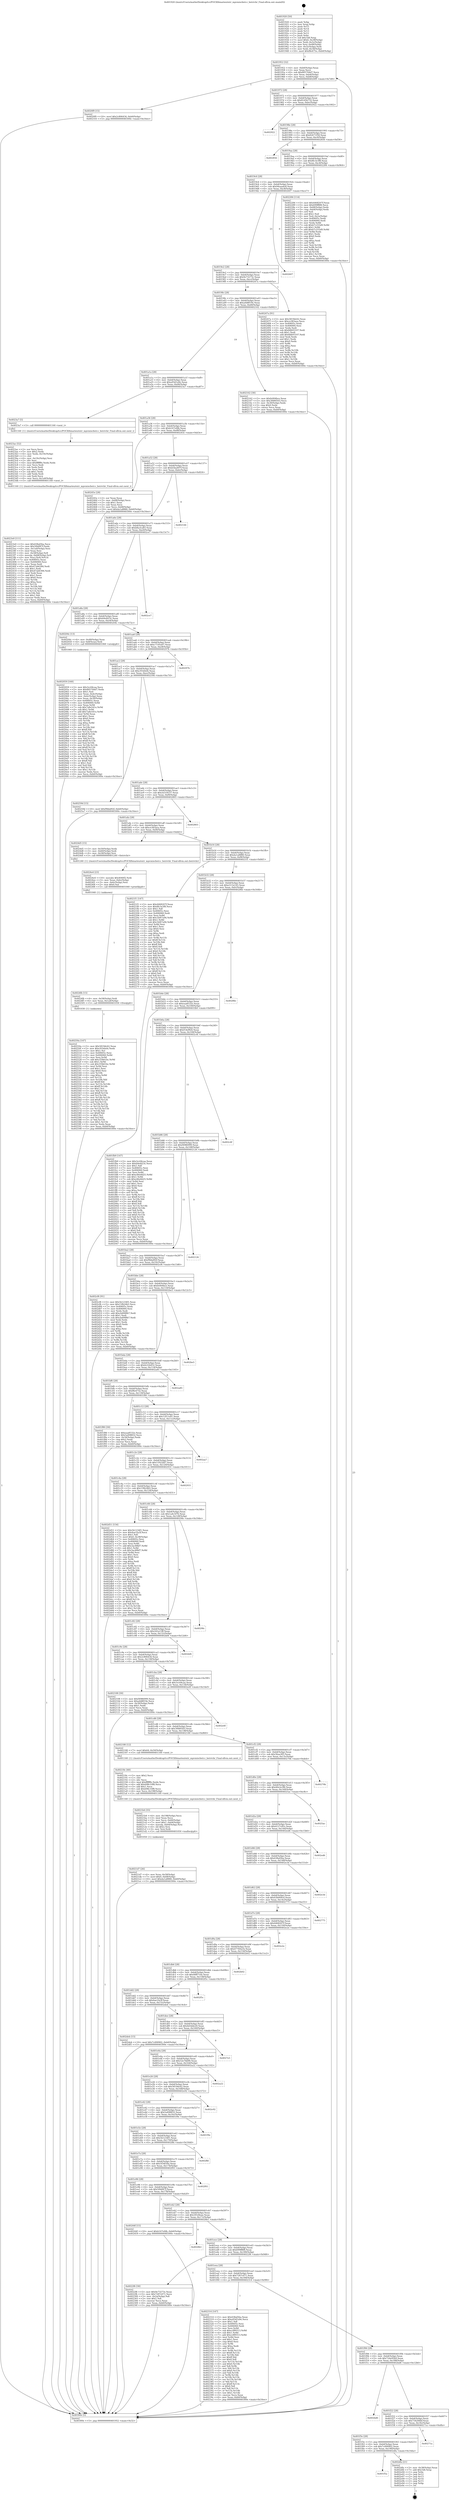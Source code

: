 digraph "0x401920" {
  label = "0x401920 (/mnt/c/Users/mathe/Desktop/tcc/POCII/binaries/extr_mpvmiscbstr.c_bstrrchr_Final-ollvm.out::main(0))"
  labelloc = "t"
  node[shape=record]

  Entry [label="",width=0.3,height=0.3,shape=circle,fillcolor=black,style=filled]
  "0x401952" [label="{
     0x401952 [32]\l
     | [instrs]\l
     &nbsp;&nbsp;0x401952 \<+6\>: mov -0xb0(%rbp),%eax\l
     &nbsp;&nbsp;0x401958 \<+2\>: mov %eax,%ecx\l
     &nbsp;&nbsp;0x40195a \<+6\>: sub $0x805704d7,%ecx\l
     &nbsp;&nbsp;0x401960 \<+6\>: mov %eax,-0xb4(%rbp)\l
     &nbsp;&nbsp;0x401966 \<+6\>: mov %ecx,-0xb8(%rbp)\l
     &nbsp;&nbsp;0x40196c \<+6\>: je 00000000004020f9 \<main+0x7d9\>\l
  }"]
  "0x4020f9" [label="{
     0x4020f9 [15]\l
     | [instrs]\l
     &nbsp;&nbsp;0x4020f9 \<+10\>: movl $0x2c806434,-0xb0(%rbp)\l
     &nbsp;&nbsp;0x402103 \<+5\>: jmp 000000000040300e \<main+0x16ee\>\l
  }"]
  "0x401972" [label="{
     0x401972 [28]\l
     | [instrs]\l
     &nbsp;&nbsp;0x401972 \<+5\>: jmp 0000000000401977 \<main+0x57\>\l
     &nbsp;&nbsp;0x401977 \<+6\>: mov -0xb4(%rbp),%eax\l
     &nbsp;&nbsp;0x40197d \<+5\>: sub $0x81d5b732,%eax\l
     &nbsp;&nbsp;0x401982 \<+6\>: mov %eax,-0xbc(%rbp)\l
     &nbsp;&nbsp;0x401988 \<+6\>: je 0000000000402922 \<main+0x1002\>\l
  }"]
  Exit [label="",width=0.3,height=0.3,shape=circle,fillcolor=black,style=filled,peripheries=2]
  "0x402922" [label="{
     0x402922\l
  }", style=dashed]
  "0x40198e" [label="{
     0x40198e [28]\l
     | [instrs]\l
     &nbsp;&nbsp;0x40198e \<+5\>: jmp 0000000000401993 \<main+0x73\>\l
     &nbsp;&nbsp;0x401993 \<+6\>: mov -0xb4(%rbp),%eax\l
     &nbsp;&nbsp;0x401999 \<+5\>: sub $0x82671f58,%eax\l
     &nbsp;&nbsp;0x40199e \<+6\>: mov %eax,-0xc0(%rbp)\l
     &nbsp;&nbsp;0x4019a4 \<+6\>: je 0000000000402856 \<main+0xf36\>\l
  }"]
  "0x401f5a" [label="{
     0x401f5a\l
  }", style=dashed]
  "0x402856" [label="{
     0x402856\l
  }", style=dashed]
  "0x4019aa" [label="{
     0x4019aa [28]\l
     | [instrs]\l
     &nbsp;&nbsp;0x4019aa \<+5\>: jmp 00000000004019af \<main+0x8f\>\l
     &nbsp;&nbsp;0x4019af \<+6\>: mov -0xb4(%rbp),%eax\l
     &nbsp;&nbsp;0x4019b5 \<+5\>: sub $0x8fc3e3f8,%eax\l
     &nbsp;&nbsp;0x4019ba \<+6\>: mov %eax,-0xc4(%rbp)\l
     &nbsp;&nbsp;0x4019c0 \<+6\>: je 0000000000402284 \<main+0x964\>\l
  }"]
  "0x402dfa" [label="{
     0x402dfa [21]\l
     | [instrs]\l
     &nbsp;&nbsp;0x402dfa \<+3\>: mov -0x38(%rbp),%eax\l
     &nbsp;&nbsp;0x402dfd \<+7\>: add $0x1b8,%rsp\l
     &nbsp;&nbsp;0x402e04 \<+1\>: pop %rbx\l
     &nbsp;&nbsp;0x402e05 \<+2\>: pop %r12\l
     &nbsp;&nbsp;0x402e07 \<+2\>: pop %r13\l
     &nbsp;&nbsp;0x402e09 \<+2\>: pop %r14\l
     &nbsp;&nbsp;0x402e0b \<+2\>: pop %r15\l
     &nbsp;&nbsp;0x402e0d \<+1\>: pop %rbp\l
     &nbsp;&nbsp;0x402e0e \<+1\>: ret\l
  }"]
  "0x402284" [label="{
     0x402284 [114]\l
     | [instrs]\l
     &nbsp;&nbsp;0x402284 \<+5\>: mov $0x4468207f,%eax\l
     &nbsp;&nbsp;0x402289 \<+5\>: mov $0x699ff8f8,%ecx\l
     &nbsp;&nbsp;0x40228e \<+3\>: mov -0x68(%rbp),%edx\l
     &nbsp;&nbsp;0x402291 \<+3\>: cmp -0x64(%rbp),%edx\l
     &nbsp;&nbsp;0x402294 \<+4\>: setl %sil\l
     &nbsp;&nbsp;0x402298 \<+4\>: and $0x1,%sil\l
     &nbsp;&nbsp;0x40229c \<+4\>: mov %sil,-0x2a(%rbp)\l
     &nbsp;&nbsp;0x4022a0 \<+7\>: mov 0x40605c,%edx\l
     &nbsp;&nbsp;0x4022a7 \<+7\>: mov 0x406060,%edi\l
     &nbsp;&nbsp;0x4022ae \<+3\>: mov %edx,%r8d\l
     &nbsp;&nbsp;0x4022b1 \<+7\>: sub $0xb7c255d9,%r8d\l
     &nbsp;&nbsp;0x4022b8 \<+4\>: sub $0x1,%r8d\l
     &nbsp;&nbsp;0x4022bc \<+7\>: add $0xb7c255d9,%r8d\l
     &nbsp;&nbsp;0x4022c3 \<+4\>: imul %r8d,%edx\l
     &nbsp;&nbsp;0x4022c7 \<+3\>: and $0x1,%edx\l
     &nbsp;&nbsp;0x4022ca \<+3\>: cmp $0x0,%edx\l
     &nbsp;&nbsp;0x4022cd \<+4\>: sete %sil\l
     &nbsp;&nbsp;0x4022d1 \<+3\>: cmp $0xa,%edi\l
     &nbsp;&nbsp;0x4022d4 \<+4\>: setl %r9b\l
     &nbsp;&nbsp;0x4022d8 \<+3\>: mov %sil,%r10b\l
     &nbsp;&nbsp;0x4022db \<+3\>: and %r9b,%r10b\l
     &nbsp;&nbsp;0x4022de \<+3\>: xor %r9b,%sil\l
     &nbsp;&nbsp;0x4022e1 \<+3\>: or %sil,%r10b\l
     &nbsp;&nbsp;0x4022e4 \<+4\>: test $0x1,%r10b\l
     &nbsp;&nbsp;0x4022e8 \<+3\>: cmovne %ecx,%eax\l
     &nbsp;&nbsp;0x4022eb \<+6\>: mov %eax,-0xb0(%rbp)\l
     &nbsp;&nbsp;0x4022f1 \<+5\>: jmp 000000000040300e \<main+0x16ee\>\l
  }"]
  "0x4019c6" [label="{
     0x4019c6 [28]\l
     | [instrs]\l
     &nbsp;&nbsp;0x4019c6 \<+5\>: jmp 00000000004019cb \<main+0xab\>\l
     &nbsp;&nbsp;0x4019cb \<+6\>: mov -0xb4(%rbp),%eax\l
     &nbsp;&nbsp;0x4019d1 \<+5\>: sub $0x94aaadc8,%eax\l
     &nbsp;&nbsp;0x4019d6 \<+6\>: mov %eax,-0xc8(%rbp)\l
     &nbsp;&nbsp;0x4019dc \<+6\>: je 0000000000402607 \<main+0xce7\>\l
  }"]
  "0x401f3e" [label="{
     0x401f3e [28]\l
     | [instrs]\l
     &nbsp;&nbsp;0x401f3e \<+5\>: jmp 0000000000401f43 \<main+0x623\>\l
     &nbsp;&nbsp;0x401f43 \<+6\>: mov -0xb4(%rbp),%eax\l
     &nbsp;&nbsp;0x401f49 \<+5\>: sub $0x7c490902,%eax\l
     &nbsp;&nbsp;0x401f4e \<+6\>: mov %eax,-0x190(%rbp)\l
     &nbsp;&nbsp;0x401f54 \<+6\>: je 0000000000402dfa \<main+0x14da\>\l
  }"]
  "0x402607" [label="{
     0x402607\l
  }", style=dashed]
  "0x4019e2" [label="{
     0x4019e2 [28]\l
     | [instrs]\l
     &nbsp;&nbsp;0x4019e2 \<+5\>: jmp 00000000004019e7 \<main+0xc7\>\l
     &nbsp;&nbsp;0x4019e7 \<+6\>: mov -0xb4(%rbp),%eax\l
     &nbsp;&nbsp;0x4019ed \<+5\>: sub $0x9e73273c,%eax\l
     &nbsp;&nbsp;0x4019f2 \<+6\>: mov %eax,-0xcc(%rbp)\l
     &nbsp;&nbsp;0x4019f8 \<+6\>: je 000000000040247a \<main+0xb5a\>\l
  }"]
  "0x40271a" [label="{
     0x40271a\l
  }", style=dashed]
  "0x40247a" [label="{
     0x40247a [91]\l
     | [instrs]\l
     &nbsp;&nbsp;0x40247a \<+5\>: mov $0x5819dc62,%eax\l
     &nbsp;&nbsp;0x40247f \<+5\>: mov $0xce383aea,%ecx\l
     &nbsp;&nbsp;0x402484 \<+7\>: mov 0x40605c,%edx\l
     &nbsp;&nbsp;0x40248b \<+7\>: mov 0x406060,%esi\l
     &nbsp;&nbsp;0x402492 \<+2\>: mov %edx,%edi\l
     &nbsp;&nbsp;0x402494 \<+6\>: sub $0x8db93107,%edi\l
     &nbsp;&nbsp;0x40249a \<+3\>: sub $0x1,%edi\l
     &nbsp;&nbsp;0x40249d \<+6\>: add $0x8db93107,%edi\l
     &nbsp;&nbsp;0x4024a3 \<+3\>: imul %edi,%edx\l
     &nbsp;&nbsp;0x4024a6 \<+3\>: and $0x1,%edx\l
     &nbsp;&nbsp;0x4024a9 \<+3\>: cmp $0x0,%edx\l
     &nbsp;&nbsp;0x4024ac \<+4\>: sete %r8b\l
     &nbsp;&nbsp;0x4024b0 \<+3\>: cmp $0xa,%esi\l
     &nbsp;&nbsp;0x4024b3 \<+4\>: setl %r9b\l
     &nbsp;&nbsp;0x4024b7 \<+3\>: mov %r8b,%r10b\l
     &nbsp;&nbsp;0x4024ba \<+3\>: and %r9b,%r10b\l
     &nbsp;&nbsp;0x4024bd \<+3\>: xor %r9b,%r8b\l
     &nbsp;&nbsp;0x4024c0 \<+3\>: or %r8b,%r10b\l
     &nbsp;&nbsp;0x4024c3 \<+4\>: test $0x1,%r10b\l
     &nbsp;&nbsp;0x4024c7 \<+3\>: cmovne %ecx,%eax\l
     &nbsp;&nbsp;0x4024ca \<+6\>: mov %eax,-0xb0(%rbp)\l
     &nbsp;&nbsp;0x4024d0 \<+5\>: jmp 000000000040300e \<main+0x16ee\>\l
  }"]
  "0x4019fe" [label="{
     0x4019fe [28]\l
     | [instrs]\l
     &nbsp;&nbsp;0x4019fe \<+5\>: jmp 0000000000401a03 \<main+0xe3\>\l
     &nbsp;&nbsp;0x401a03 \<+6\>: mov -0xb4(%rbp),%eax\l
     &nbsp;&nbsp;0x401a09 \<+5\>: sub $0xa0d8f19e,%eax\l
     &nbsp;&nbsp;0x401a0e \<+6\>: mov %eax,-0xd0(%rbp)\l
     &nbsp;&nbsp;0x401a14 \<+6\>: je 0000000000402162 \<main+0x842\>\l
  }"]
  "0x401f22" [label="{
     0x401f22 [28]\l
     | [instrs]\l
     &nbsp;&nbsp;0x401f22 \<+5\>: jmp 0000000000401f27 \<main+0x607\>\l
     &nbsp;&nbsp;0x401f27 \<+6\>: mov -0xb4(%rbp),%eax\l
     &nbsp;&nbsp;0x401f2d \<+5\>: sub $0x734206bf,%eax\l
     &nbsp;&nbsp;0x401f32 \<+6\>: mov %eax,-0x18c(%rbp)\l
     &nbsp;&nbsp;0x401f38 \<+6\>: je 000000000040271a \<main+0xdfa\>\l
  }"]
  "0x402162" [label="{
     0x402162 [30]\l
     | [instrs]\l
     &nbsp;&nbsp;0x402162 \<+5\>: mov $0xfe004bce,%eax\l
     &nbsp;&nbsp;0x402167 \<+5\>: mov $0x3f480503,%ecx\l
     &nbsp;&nbsp;0x40216c \<+3\>: mov -0x30(%rbp),%edx\l
     &nbsp;&nbsp;0x40216f \<+3\>: cmp $0x0,%edx\l
     &nbsp;&nbsp;0x402172 \<+3\>: cmove %ecx,%eax\l
     &nbsp;&nbsp;0x402175 \<+6\>: mov %eax,-0xb0(%rbp)\l
     &nbsp;&nbsp;0x40217b \<+5\>: jmp 000000000040300e \<main+0x16ee\>\l
  }"]
  "0x401a1a" [label="{
     0x401a1a [28]\l
     | [instrs]\l
     &nbsp;&nbsp;0x401a1a \<+5\>: jmp 0000000000401a1f \<main+0xff\>\l
     &nbsp;&nbsp;0x401a1f \<+6\>: mov -0xb4(%rbp),%eax\l
     &nbsp;&nbsp;0x401a25 \<+5\>: sub $0xa93d1a9e,%eax\l
     &nbsp;&nbsp;0x401a2a \<+6\>: mov %eax,-0xd4(%rbp)\l
     &nbsp;&nbsp;0x401a30 \<+6\>: je 00000000004023a7 \<main+0xa87\>\l
  }"]
  "0x402bd6" [label="{
     0x402bd6\l
  }", style=dashed]
  "0x4023a7" [label="{
     0x4023a7 [5]\l
     | [instrs]\l
     &nbsp;&nbsp;0x4023a7 \<+5\>: call 0000000000401160 \<next_i\>\l
     | [calls]\l
     &nbsp;&nbsp;0x401160 \{1\} (/mnt/c/Users/mathe/Desktop/tcc/POCII/binaries/extr_mpvmiscbstr.c_bstrrchr_Final-ollvm.out::next_i)\l
  }"]
  "0x401a36" [label="{
     0x401a36 [28]\l
     | [instrs]\l
     &nbsp;&nbsp;0x401a36 \<+5\>: jmp 0000000000401a3b \<main+0x11b\>\l
     &nbsp;&nbsp;0x401a3b \<+6\>: mov -0xb4(%rbp),%eax\l
     &nbsp;&nbsp;0x401a41 \<+5\>: sub $0xb167efdb,%eax\l
     &nbsp;&nbsp;0x401a46 \<+6\>: mov %eax,-0xd8(%rbp)\l
     &nbsp;&nbsp;0x401a4c \<+6\>: je 000000000040245e \<main+0xb3e\>\l
  }"]
  "0x40250a" [label="{
     0x40250a [147]\l
     | [instrs]\l
     &nbsp;&nbsp;0x40250a \<+5\>: mov $0x5819dc62,%eax\l
     &nbsp;&nbsp;0x40250f \<+5\>: mov $0xc91b0efe,%edx\l
     &nbsp;&nbsp;0x402514 \<+2\>: mov $0x1,%cl\l
     &nbsp;&nbsp;0x402516 \<+7\>: mov 0x40605c,%esi\l
     &nbsp;&nbsp;0x40251d \<+8\>: mov 0x406060,%r8d\l
     &nbsp;&nbsp;0x402525 \<+3\>: mov %esi,%r9d\l
     &nbsp;&nbsp;0x402528 \<+7\>: add $0x1f3b61bc,%r9d\l
     &nbsp;&nbsp;0x40252f \<+4\>: sub $0x1,%r9d\l
     &nbsp;&nbsp;0x402533 \<+7\>: sub $0x1f3b61bc,%r9d\l
     &nbsp;&nbsp;0x40253a \<+4\>: imul %r9d,%esi\l
     &nbsp;&nbsp;0x40253e \<+3\>: and $0x1,%esi\l
     &nbsp;&nbsp;0x402541 \<+3\>: cmp $0x0,%esi\l
     &nbsp;&nbsp;0x402544 \<+4\>: sete %r10b\l
     &nbsp;&nbsp;0x402548 \<+4\>: cmp $0xa,%r8d\l
     &nbsp;&nbsp;0x40254c \<+4\>: setl %r11b\l
     &nbsp;&nbsp;0x402550 \<+3\>: mov %r10b,%bl\l
     &nbsp;&nbsp;0x402553 \<+3\>: xor $0xff,%bl\l
     &nbsp;&nbsp;0x402556 \<+3\>: mov %r11b,%r14b\l
     &nbsp;&nbsp;0x402559 \<+4\>: xor $0xff,%r14b\l
     &nbsp;&nbsp;0x40255d \<+3\>: xor $0x1,%cl\l
     &nbsp;&nbsp;0x402560 \<+3\>: mov %bl,%r15b\l
     &nbsp;&nbsp;0x402563 \<+4\>: and $0xff,%r15b\l
     &nbsp;&nbsp;0x402567 \<+3\>: and %cl,%r10b\l
     &nbsp;&nbsp;0x40256a \<+3\>: mov %r14b,%r12b\l
     &nbsp;&nbsp;0x40256d \<+4\>: and $0xff,%r12b\l
     &nbsp;&nbsp;0x402571 \<+3\>: and %cl,%r11b\l
     &nbsp;&nbsp;0x402574 \<+3\>: or %r10b,%r15b\l
     &nbsp;&nbsp;0x402577 \<+3\>: or %r11b,%r12b\l
     &nbsp;&nbsp;0x40257a \<+3\>: xor %r12b,%r15b\l
     &nbsp;&nbsp;0x40257d \<+3\>: or %r14b,%bl\l
     &nbsp;&nbsp;0x402580 \<+3\>: xor $0xff,%bl\l
     &nbsp;&nbsp;0x402583 \<+3\>: or $0x1,%cl\l
     &nbsp;&nbsp;0x402586 \<+2\>: and %cl,%bl\l
     &nbsp;&nbsp;0x402588 \<+3\>: or %bl,%r15b\l
     &nbsp;&nbsp;0x40258b \<+4\>: test $0x1,%r15b\l
     &nbsp;&nbsp;0x40258f \<+3\>: cmovne %edx,%eax\l
     &nbsp;&nbsp;0x402592 \<+6\>: mov %eax,-0xb0(%rbp)\l
     &nbsp;&nbsp;0x402598 \<+5\>: jmp 000000000040300e \<main+0x16ee\>\l
  }"]
  "0x40245e" [label="{
     0x40245e [28]\l
     | [instrs]\l
     &nbsp;&nbsp;0x40245e \<+2\>: xor %eax,%eax\l
     &nbsp;&nbsp;0x402460 \<+3\>: mov -0x68(%rbp),%ecx\l
     &nbsp;&nbsp;0x402463 \<+3\>: sub $0x1,%eax\l
     &nbsp;&nbsp;0x402466 \<+2\>: sub %eax,%ecx\l
     &nbsp;&nbsp;0x402468 \<+3\>: mov %ecx,-0x68(%rbp)\l
     &nbsp;&nbsp;0x40246b \<+10\>: movl $0xda1a8880,-0xb0(%rbp)\l
     &nbsp;&nbsp;0x402475 \<+5\>: jmp 000000000040300e \<main+0x16ee\>\l
  }"]
  "0x401a52" [label="{
     0x401a52 [28]\l
     | [instrs]\l
     &nbsp;&nbsp;0x401a52 \<+5\>: jmp 0000000000401a57 \<main+0x137\>\l
     &nbsp;&nbsp;0x401a57 \<+6\>: mov -0xb4(%rbp),%eax\l
     &nbsp;&nbsp;0x401a5d \<+5\>: sub $0xb5ba497f,%eax\l
     &nbsp;&nbsp;0x401a62 \<+6\>: mov %eax,-0xdc(%rbp)\l
     &nbsp;&nbsp;0x401a68 \<+6\>: je 0000000000402144 \<main+0x824\>\l
  }"]
  "0x4024fb" [label="{
     0x4024fb [15]\l
     | [instrs]\l
     &nbsp;&nbsp;0x4024fb \<+4\>: mov -0x58(%rbp),%rdi\l
     &nbsp;&nbsp;0x4024ff \<+6\>: mov %eax,-0x1a4(%rbp)\l
     &nbsp;&nbsp;0x402505 \<+5\>: call 0000000000401030 \<free@plt\>\l
     | [calls]\l
     &nbsp;&nbsp;0x401030 \{1\} (unknown)\l
  }"]
  "0x402144" [label="{
     0x402144\l
  }", style=dashed]
  "0x401a6e" [label="{
     0x401a6e [28]\l
     | [instrs]\l
     &nbsp;&nbsp;0x401a6e \<+5\>: jmp 0000000000401a73 \<main+0x153\>\l
     &nbsp;&nbsp;0x401a73 \<+6\>: mov -0xb4(%rbp),%eax\l
     &nbsp;&nbsp;0x401a79 \<+5\>: sub $0xb8a3ca83,%eax\l
     &nbsp;&nbsp;0x401a7e \<+6\>: mov %eax,-0xe0(%rbp)\l
     &nbsp;&nbsp;0x401a84 \<+6\>: je 0000000000402ce7 \<main+0x13c7\>\l
  }"]
  "0x4024e4" [label="{
     0x4024e4 [23]\l
     | [instrs]\l
     &nbsp;&nbsp;0x4024e4 \<+10\>: movabs $0x4040f2,%rdi\l
     &nbsp;&nbsp;0x4024ee \<+3\>: mov %eax,-0x6c(%rbp)\l
     &nbsp;&nbsp;0x4024f1 \<+3\>: mov -0x6c(%rbp),%esi\l
     &nbsp;&nbsp;0x4024f4 \<+2\>: mov $0x0,%al\l
     &nbsp;&nbsp;0x4024f6 \<+5\>: call 0000000000401040 \<printf@plt\>\l
     | [calls]\l
     &nbsp;&nbsp;0x401040 \{1\} (unknown)\l
  }"]
  "0x402ce7" [label="{
     0x402ce7\l
  }", style=dashed]
  "0x401a8a" [label="{
     0x401a8a [28]\l
     | [instrs]\l
     &nbsp;&nbsp;0x401a8a \<+5\>: jmp 0000000000401a8f \<main+0x16f\>\l
     &nbsp;&nbsp;0x401a8f \<+6\>: mov -0xb4(%rbp),%eax\l
     &nbsp;&nbsp;0x401a95 \<+5\>: sub $0xb9efd23c,%eax\l
     &nbsp;&nbsp;0x401a9a \<+6\>: mov %eax,-0xe4(%rbp)\l
     &nbsp;&nbsp;0x401aa0 \<+6\>: je 000000000040204c \<main+0x72c\>\l
  }"]
  "0x4023e0" [label="{
     0x4023e0 [111]\l
     | [instrs]\l
     &nbsp;&nbsp;0x4023e0 \<+5\>: mov $0x438af2ba,%ecx\l
     &nbsp;&nbsp;0x4023e5 \<+5\>: mov $0x5f4df47f,%edx\l
     &nbsp;&nbsp;0x4023ea \<+6\>: mov -0x1a0(%rbp),%esi\l
     &nbsp;&nbsp;0x4023f0 \<+3\>: imul %eax,%esi\l
     &nbsp;&nbsp;0x4023f3 \<+4\>: mov -0x58(%rbp),%r8\l
     &nbsp;&nbsp;0x4023f7 \<+4\>: movslq -0x68(%rbp),%r9\l
     &nbsp;&nbsp;0x4023fb \<+4\>: mov %esi,(%r8,%r9,4)\l
     &nbsp;&nbsp;0x4023ff \<+7\>: mov 0x40605c,%eax\l
     &nbsp;&nbsp;0x402406 \<+7\>: mov 0x406060,%esi\l
     &nbsp;&nbsp;0x40240d \<+2\>: mov %eax,%edi\l
     &nbsp;&nbsp;0x40240f \<+6\>: sub $0x47ab6384,%edi\l
     &nbsp;&nbsp;0x402415 \<+3\>: sub $0x1,%edi\l
     &nbsp;&nbsp;0x402418 \<+6\>: add $0x47ab6384,%edi\l
     &nbsp;&nbsp;0x40241e \<+3\>: imul %edi,%eax\l
     &nbsp;&nbsp;0x402421 \<+3\>: and $0x1,%eax\l
     &nbsp;&nbsp;0x402424 \<+3\>: cmp $0x0,%eax\l
     &nbsp;&nbsp;0x402427 \<+4\>: sete %r10b\l
     &nbsp;&nbsp;0x40242b \<+3\>: cmp $0xa,%esi\l
     &nbsp;&nbsp;0x40242e \<+4\>: setl %r11b\l
     &nbsp;&nbsp;0x402432 \<+3\>: mov %r10b,%bl\l
     &nbsp;&nbsp;0x402435 \<+3\>: and %r11b,%bl\l
     &nbsp;&nbsp;0x402438 \<+3\>: xor %r11b,%r10b\l
     &nbsp;&nbsp;0x40243b \<+3\>: or %r10b,%bl\l
     &nbsp;&nbsp;0x40243e \<+3\>: test $0x1,%bl\l
     &nbsp;&nbsp;0x402441 \<+3\>: cmovne %edx,%ecx\l
     &nbsp;&nbsp;0x402444 \<+6\>: mov %ecx,-0xb0(%rbp)\l
     &nbsp;&nbsp;0x40244a \<+5\>: jmp 000000000040300e \<main+0x16ee\>\l
  }"]
  "0x40204c" [label="{
     0x40204c [13]\l
     | [instrs]\l
     &nbsp;&nbsp;0x40204c \<+4\>: mov -0x48(%rbp),%rax\l
     &nbsp;&nbsp;0x402050 \<+4\>: mov 0x8(%rax),%rdi\l
     &nbsp;&nbsp;0x402054 \<+5\>: call 0000000000401060 \<atoi@plt\>\l
     | [calls]\l
     &nbsp;&nbsp;0x401060 \{1\} (unknown)\l
  }"]
  "0x401aa6" [label="{
     0x401aa6 [28]\l
     | [instrs]\l
     &nbsp;&nbsp;0x401aa6 \<+5\>: jmp 0000000000401aab \<main+0x18b\>\l
     &nbsp;&nbsp;0x401aab \<+6\>: mov -0xb4(%rbp),%eax\l
     &nbsp;&nbsp;0x401ab1 \<+5\>: sub $0xc7195a07,%eax\l
     &nbsp;&nbsp;0x401ab6 \<+6\>: mov %eax,-0xe8(%rbp)\l
     &nbsp;&nbsp;0x401abc \<+6\>: je 000000000040297b \<main+0x105b\>\l
  }"]
  "0x4023ac" [label="{
     0x4023ac [52]\l
     | [instrs]\l
     &nbsp;&nbsp;0x4023ac \<+2\>: xor %ecx,%ecx\l
     &nbsp;&nbsp;0x4023ae \<+5\>: mov $0x2,%edx\l
     &nbsp;&nbsp;0x4023b3 \<+6\>: mov %edx,-0x19c(%rbp)\l
     &nbsp;&nbsp;0x4023b9 \<+1\>: cltd\l
     &nbsp;&nbsp;0x4023ba \<+6\>: mov -0x19c(%rbp),%esi\l
     &nbsp;&nbsp;0x4023c0 \<+2\>: idiv %esi\l
     &nbsp;&nbsp;0x4023c2 \<+6\>: imul $0xfffffffe,%edx,%edx\l
     &nbsp;&nbsp;0x4023c8 \<+2\>: mov %ecx,%edi\l
     &nbsp;&nbsp;0x4023ca \<+2\>: sub %edx,%edi\l
     &nbsp;&nbsp;0x4023cc \<+2\>: mov %ecx,%edx\l
     &nbsp;&nbsp;0x4023ce \<+3\>: sub $0x1,%edx\l
     &nbsp;&nbsp;0x4023d1 \<+2\>: add %edx,%edi\l
     &nbsp;&nbsp;0x4023d3 \<+2\>: sub %edi,%ecx\l
     &nbsp;&nbsp;0x4023d5 \<+6\>: mov %ecx,-0x1a0(%rbp)\l
     &nbsp;&nbsp;0x4023db \<+5\>: call 0000000000401160 \<next_i\>\l
     | [calls]\l
     &nbsp;&nbsp;0x401160 \{1\} (/mnt/c/Users/mathe/Desktop/tcc/POCII/binaries/extr_mpvmiscbstr.c_bstrrchr_Final-ollvm.out::next_i)\l
  }"]
  "0x40297b" [label="{
     0x40297b\l
  }", style=dashed]
  "0x401ac2" [label="{
     0x401ac2 [28]\l
     | [instrs]\l
     &nbsp;&nbsp;0x401ac2 \<+5\>: jmp 0000000000401ac7 \<main+0x1a7\>\l
     &nbsp;&nbsp;0x401ac7 \<+6\>: mov -0xb4(%rbp),%eax\l
     &nbsp;&nbsp;0x401acd \<+5\>: sub $0xc91b0efe,%eax\l
     &nbsp;&nbsp;0x401ad2 \<+6\>: mov %eax,-0xec(%rbp)\l
     &nbsp;&nbsp;0x401ad8 \<+6\>: je 000000000040259d \<main+0xc7d\>\l
  }"]
  "0x401f06" [label="{
     0x401f06 [28]\l
     | [instrs]\l
     &nbsp;&nbsp;0x401f06 \<+5\>: jmp 0000000000401f0b \<main+0x5eb\>\l
     &nbsp;&nbsp;0x401f0b \<+6\>: mov -0xb4(%rbp),%eax\l
     &nbsp;&nbsp;0x401f11 \<+5\>: sub $0x72de95b9,%eax\l
     &nbsp;&nbsp;0x401f16 \<+6\>: mov %eax,-0x188(%rbp)\l
     &nbsp;&nbsp;0x401f1c \<+6\>: je 0000000000402bd6 \<main+0x12b6\>\l
  }"]
  "0x40259d" [label="{
     0x40259d [15]\l
     | [instrs]\l
     &nbsp;&nbsp;0x40259d \<+10\>: movl $0xf9bbd92f,-0xb0(%rbp)\l
     &nbsp;&nbsp;0x4025a7 \<+5\>: jmp 000000000040300e \<main+0x16ee\>\l
  }"]
  "0x401ade" [label="{
     0x401ade [28]\l
     | [instrs]\l
     &nbsp;&nbsp;0x401ade \<+5\>: jmp 0000000000401ae3 \<main+0x1c3\>\l
     &nbsp;&nbsp;0x401ae3 \<+6\>: mov -0xb4(%rbp),%eax\l
     &nbsp;&nbsp;0x401ae9 \<+5\>: sub $0xcb318537,%eax\l
     &nbsp;&nbsp;0x401aee \<+6\>: mov %eax,-0xf0(%rbp)\l
     &nbsp;&nbsp;0x401af4 \<+6\>: je 0000000000402803 \<main+0xee3\>\l
  }"]
  "0x402314" [label="{
     0x402314 [147]\l
     | [instrs]\l
     &nbsp;&nbsp;0x402314 \<+5\>: mov $0x438af2ba,%eax\l
     &nbsp;&nbsp;0x402319 \<+5\>: mov $0xa93d1a9e,%ecx\l
     &nbsp;&nbsp;0x40231e \<+2\>: mov $0x1,%dl\l
     &nbsp;&nbsp;0x402320 \<+7\>: mov 0x40605c,%esi\l
     &nbsp;&nbsp;0x402327 \<+7\>: mov 0x406060,%edi\l
     &nbsp;&nbsp;0x40232e \<+3\>: mov %esi,%r8d\l
     &nbsp;&nbsp;0x402331 \<+7\>: sub $0xccf89313,%r8d\l
     &nbsp;&nbsp;0x402338 \<+4\>: sub $0x1,%r8d\l
     &nbsp;&nbsp;0x40233c \<+7\>: add $0xccf89313,%r8d\l
     &nbsp;&nbsp;0x402343 \<+4\>: imul %r8d,%esi\l
     &nbsp;&nbsp;0x402347 \<+3\>: and $0x1,%esi\l
     &nbsp;&nbsp;0x40234a \<+3\>: cmp $0x0,%esi\l
     &nbsp;&nbsp;0x40234d \<+4\>: sete %r9b\l
     &nbsp;&nbsp;0x402351 \<+3\>: cmp $0xa,%edi\l
     &nbsp;&nbsp;0x402354 \<+4\>: setl %r10b\l
     &nbsp;&nbsp;0x402358 \<+3\>: mov %r9b,%r11b\l
     &nbsp;&nbsp;0x40235b \<+4\>: xor $0xff,%r11b\l
     &nbsp;&nbsp;0x40235f \<+3\>: mov %r10b,%bl\l
     &nbsp;&nbsp;0x402362 \<+3\>: xor $0xff,%bl\l
     &nbsp;&nbsp;0x402365 \<+3\>: xor $0x0,%dl\l
     &nbsp;&nbsp;0x402368 \<+3\>: mov %r11b,%r14b\l
     &nbsp;&nbsp;0x40236b \<+4\>: and $0x0,%r14b\l
     &nbsp;&nbsp;0x40236f \<+3\>: and %dl,%r9b\l
     &nbsp;&nbsp;0x402372 \<+3\>: mov %bl,%r15b\l
     &nbsp;&nbsp;0x402375 \<+4\>: and $0x0,%r15b\l
     &nbsp;&nbsp;0x402379 \<+3\>: and %dl,%r10b\l
     &nbsp;&nbsp;0x40237c \<+3\>: or %r9b,%r14b\l
     &nbsp;&nbsp;0x40237f \<+3\>: or %r10b,%r15b\l
     &nbsp;&nbsp;0x402382 \<+3\>: xor %r15b,%r14b\l
     &nbsp;&nbsp;0x402385 \<+3\>: or %bl,%r11b\l
     &nbsp;&nbsp;0x402388 \<+4\>: xor $0xff,%r11b\l
     &nbsp;&nbsp;0x40238c \<+3\>: or $0x0,%dl\l
     &nbsp;&nbsp;0x40238f \<+3\>: and %dl,%r11b\l
     &nbsp;&nbsp;0x402392 \<+3\>: or %r11b,%r14b\l
     &nbsp;&nbsp;0x402395 \<+4\>: test $0x1,%r14b\l
     &nbsp;&nbsp;0x402399 \<+3\>: cmovne %ecx,%eax\l
     &nbsp;&nbsp;0x40239c \<+6\>: mov %eax,-0xb0(%rbp)\l
     &nbsp;&nbsp;0x4023a2 \<+5\>: jmp 000000000040300e \<main+0x16ee\>\l
  }"]
  "0x402803" [label="{
     0x402803\l
  }", style=dashed]
  "0x401afa" [label="{
     0x401afa [28]\l
     | [instrs]\l
     &nbsp;&nbsp;0x401afa \<+5\>: jmp 0000000000401aff \<main+0x1df\>\l
     &nbsp;&nbsp;0x401aff \<+6\>: mov -0xb4(%rbp),%eax\l
     &nbsp;&nbsp;0x401b05 \<+5\>: sub $0xce383aea,%eax\l
     &nbsp;&nbsp;0x401b0a \<+6\>: mov %eax,-0xf4(%rbp)\l
     &nbsp;&nbsp;0x401b10 \<+6\>: je 00000000004024d5 \<main+0xbb5\>\l
  }"]
  "0x401eea" [label="{
     0x401eea [28]\l
     | [instrs]\l
     &nbsp;&nbsp;0x401eea \<+5\>: jmp 0000000000401eef \<main+0x5cf\>\l
     &nbsp;&nbsp;0x401eef \<+6\>: mov -0xb4(%rbp),%eax\l
     &nbsp;&nbsp;0x401ef5 \<+5\>: sub $0x7287c071,%eax\l
     &nbsp;&nbsp;0x401efa \<+6\>: mov %eax,-0x184(%rbp)\l
     &nbsp;&nbsp;0x401f00 \<+6\>: je 0000000000402314 \<main+0x9f4\>\l
  }"]
  "0x4024d5" [label="{
     0x4024d5 [15]\l
     | [instrs]\l
     &nbsp;&nbsp;0x4024d5 \<+3\>: mov -0x50(%rbp),%edx\l
     &nbsp;&nbsp;0x4024d8 \<+3\>: mov -0x60(%rbp),%edi\l
     &nbsp;&nbsp;0x4024db \<+4\>: mov -0x58(%rbp),%rsi\l
     &nbsp;&nbsp;0x4024df \<+5\>: call 0000000000401240 \<bstrrchr\>\l
     | [calls]\l
     &nbsp;&nbsp;0x401240 \{1\} (/mnt/c/Users/mathe/Desktop/tcc/POCII/binaries/extr_mpvmiscbstr.c_bstrrchr_Final-ollvm.out::bstrrchr)\l
  }"]
  "0x401b16" [label="{
     0x401b16 [28]\l
     | [instrs]\l
     &nbsp;&nbsp;0x401b16 \<+5\>: jmp 0000000000401b1b \<main+0x1fb\>\l
     &nbsp;&nbsp;0x401b1b \<+6\>: mov -0xb4(%rbp),%eax\l
     &nbsp;&nbsp;0x401b21 \<+5\>: sub $0xda1a8880,%eax\l
     &nbsp;&nbsp;0x401b26 \<+6\>: mov %eax,-0xf8(%rbp)\l
     &nbsp;&nbsp;0x401b2c \<+6\>: je 00000000004021f1 \<main+0x8d1\>\l
  }"]
  "0x4022f6" [label="{
     0x4022f6 [30]\l
     | [instrs]\l
     &nbsp;&nbsp;0x4022f6 \<+5\>: mov $0x9e73273c,%eax\l
     &nbsp;&nbsp;0x4022fb \<+5\>: mov $0x7287c071,%ecx\l
     &nbsp;&nbsp;0x402300 \<+3\>: mov -0x2a(%rbp),%dl\l
     &nbsp;&nbsp;0x402303 \<+3\>: test $0x1,%dl\l
     &nbsp;&nbsp;0x402306 \<+3\>: cmovne %ecx,%eax\l
     &nbsp;&nbsp;0x402309 \<+6\>: mov %eax,-0xb0(%rbp)\l
     &nbsp;&nbsp;0x40230f \<+5\>: jmp 000000000040300e \<main+0x16ee\>\l
  }"]
  "0x4021f1" [label="{
     0x4021f1 [147]\l
     | [instrs]\l
     &nbsp;&nbsp;0x4021f1 \<+5\>: mov $0x4468207f,%eax\l
     &nbsp;&nbsp;0x4021f6 \<+5\>: mov $0x8fc3e3f8,%ecx\l
     &nbsp;&nbsp;0x4021fb \<+2\>: mov $0x1,%dl\l
     &nbsp;&nbsp;0x4021fd \<+7\>: mov 0x40605c,%esi\l
     &nbsp;&nbsp;0x402204 \<+7\>: mov 0x406060,%edi\l
     &nbsp;&nbsp;0x40220b \<+3\>: mov %esi,%r8d\l
     &nbsp;&nbsp;0x40220e \<+7\>: add $0x1bf47a94,%r8d\l
     &nbsp;&nbsp;0x402215 \<+4\>: sub $0x1,%r8d\l
     &nbsp;&nbsp;0x402219 \<+7\>: sub $0x1bf47a94,%r8d\l
     &nbsp;&nbsp;0x402220 \<+4\>: imul %r8d,%esi\l
     &nbsp;&nbsp;0x402224 \<+3\>: and $0x1,%esi\l
     &nbsp;&nbsp;0x402227 \<+3\>: cmp $0x0,%esi\l
     &nbsp;&nbsp;0x40222a \<+4\>: sete %r9b\l
     &nbsp;&nbsp;0x40222e \<+3\>: cmp $0xa,%edi\l
     &nbsp;&nbsp;0x402231 \<+4\>: setl %r10b\l
     &nbsp;&nbsp;0x402235 \<+3\>: mov %r9b,%r11b\l
     &nbsp;&nbsp;0x402238 \<+4\>: xor $0xff,%r11b\l
     &nbsp;&nbsp;0x40223c \<+3\>: mov %r10b,%bl\l
     &nbsp;&nbsp;0x40223f \<+3\>: xor $0xff,%bl\l
     &nbsp;&nbsp;0x402242 \<+3\>: xor $0x0,%dl\l
     &nbsp;&nbsp;0x402245 \<+3\>: mov %r11b,%r14b\l
     &nbsp;&nbsp;0x402248 \<+4\>: and $0x0,%r14b\l
     &nbsp;&nbsp;0x40224c \<+3\>: and %dl,%r9b\l
     &nbsp;&nbsp;0x40224f \<+3\>: mov %bl,%r15b\l
     &nbsp;&nbsp;0x402252 \<+4\>: and $0x0,%r15b\l
     &nbsp;&nbsp;0x402256 \<+3\>: and %dl,%r10b\l
     &nbsp;&nbsp;0x402259 \<+3\>: or %r9b,%r14b\l
     &nbsp;&nbsp;0x40225c \<+3\>: or %r10b,%r15b\l
     &nbsp;&nbsp;0x40225f \<+3\>: xor %r15b,%r14b\l
     &nbsp;&nbsp;0x402262 \<+3\>: or %bl,%r11b\l
     &nbsp;&nbsp;0x402265 \<+4\>: xor $0xff,%r11b\l
     &nbsp;&nbsp;0x402269 \<+3\>: or $0x0,%dl\l
     &nbsp;&nbsp;0x40226c \<+3\>: and %dl,%r11b\l
     &nbsp;&nbsp;0x40226f \<+3\>: or %r11b,%r14b\l
     &nbsp;&nbsp;0x402272 \<+4\>: test $0x1,%r14b\l
     &nbsp;&nbsp;0x402276 \<+3\>: cmovne %ecx,%eax\l
     &nbsp;&nbsp;0x402279 \<+6\>: mov %eax,-0xb0(%rbp)\l
     &nbsp;&nbsp;0x40227f \<+5\>: jmp 000000000040300e \<main+0x16ee\>\l
  }"]
  "0x401b32" [label="{
     0x401b32 [28]\l
     | [instrs]\l
     &nbsp;&nbsp;0x401b32 \<+5\>: jmp 0000000000401b37 \<main+0x217\>\l
     &nbsp;&nbsp;0x401b37 \<+6\>: mov -0xb4(%rbp),%eax\l
     &nbsp;&nbsp;0x401b3d \<+5\>: sub $0xe513e145,%eax\l
     &nbsp;&nbsp;0x401b42 \<+6\>: mov %eax,-0xfc(%rbp)\l
     &nbsp;&nbsp;0x401b48 \<+6\>: je 0000000000402f6b \<main+0x164b\>\l
  }"]
  "0x401ece" [label="{
     0x401ece [28]\l
     | [instrs]\l
     &nbsp;&nbsp;0x401ece \<+5\>: jmp 0000000000401ed3 \<main+0x5b3\>\l
     &nbsp;&nbsp;0x401ed3 \<+6\>: mov -0xb4(%rbp),%eax\l
     &nbsp;&nbsp;0x401ed9 \<+5\>: sub $0x699ff8f8,%eax\l
     &nbsp;&nbsp;0x401ede \<+6\>: mov %eax,-0x180(%rbp)\l
     &nbsp;&nbsp;0x401ee4 \<+6\>: je 00000000004022f6 \<main+0x9d6\>\l
  }"]
  "0x402f6b" [label="{
     0x402f6b\l
  }", style=dashed]
  "0x401b4e" [label="{
     0x401b4e [28]\l
     | [instrs]\l
     &nbsp;&nbsp;0x401b4e \<+5\>: jmp 0000000000401b53 \<main+0x233\>\l
     &nbsp;&nbsp;0x401b53 \<+6\>: mov -0xb4(%rbp),%eax\l
     &nbsp;&nbsp;0x401b59 \<+5\>: sub $0xeaa8532e,%eax\l
     &nbsp;&nbsp;0x401b5e \<+6\>: mov %eax,-0x100(%rbp)\l
     &nbsp;&nbsp;0x401b64 \<+6\>: je 0000000000401fb9 \<main+0x699\>\l
  }"]
  "0x4028b1" [label="{
     0x4028b1\l
  }", style=dashed]
  "0x401fb9" [label="{
     0x401fb9 [147]\l
     | [instrs]\l
     &nbsp;&nbsp;0x401fb9 \<+5\>: mov $0x3cc04caa,%eax\l
     &nbsp;&nbsp;0x401fbe \<+5\>: mov $0xb9efd23c,%ecx\l
     &nbsp;&nbsp;0x401fc3 \<+2\>: mov $0x1,%dl\l
     &nbsp;&nbsp;0x401fc5 \<+7\>: mov 0x40605c,%esi\l
     &nbsp;&nbsp;0x401fcc \<+7\>: mov 0x406060,%edi\l
     &nbsp;&nbsp;0x401fd3 \<+3\>: mov %esi,%r8d\l
     &nbsp;&nbsp;0x401fd6 \<+7\>: add $0xe46e8d25,%r8d\l
     &nbsp;&nbsp;0x401fdd \<+4\>: sub $0x1,%r8d\l
     &nbsp;&nbsp;0x401fe1 \<+7\>: sub $0xe46e8d25,%r8d\l
     &nbsp;&nbsp;0x401fe8 \<+4\>: imul %r8d,%esi\l
     &nbsp;&nbsp;0x401fec \<+3\>: and $0x1,%esi\l
     &nbsp;&nbsp;0x401fef \<+3\>: cmp $0x0,%esi\l
     &nbsp;&nbsp;0x401ff2 \<+4\>: sete %r9b\l
     &nbsp;&nbsp;0x401ff6 \<+3\>: cmp $0xa,%edi\l
     &nbsp;&nbsp;0x401ff9 \<+4\>: setl %r10b\l
     &nbsp;&nbsp;0x401ffd \<+3\>: mov %r9b,%r11b\l
     &nbsp;&nbsp;0x402000 \<+4\>: xor $0xff,%r11b\l
     &nbsp;&nbsp;0x402004 \<+3\>: mov %r10b,%bl\l
     &nbsp;&nbsp;0x402007 \<+3\>: xor $0xff,%bl\l
     &nbsp;&nbsp;0x40200a \<+3\>: xor $0x0,%dl\l
     &nbsp;&nbsp;0x40200d \<+3\>: mov %r11b,%r14b\l
     &nbsp;&nbsp;0x402010 \<+4\>: and $0x0,%r14b\l
     &nbsp;&nbsp;0x402014 \<+3\>: and %dl,%r9b\l
     &nbsp;&nbsp;0x402017 \<+3\>: mov %bl,%r15b\l
     &nbsp;&nbsp;0x40201a \<+4\>: and $0x0,%r15b\l
     &nbsp;&nbsp;0x40201e \<+3\>: and %dl,%r10b\l
     &nbsp;&nbsp;0x402021 \<+3\>: or %r9b,%r14b\l
     &nbsp;&nbsp;0x402024 \<+3\>: or %r10b,%r15b\l
     &nbsp;&nbsp;0x402027 \<+3\>: xor %r15b,%r14b\l
     &nbsp;&nbsp;0x40202a \<+3\>: or %bl,%r11b\l
     &nbsp;&nbsp;0x40202d \<+4\>: xor $0xff,%r11b\l
     &nbsp;&nbsp;0x402031 \<+3\>: or $0x0,%dl\l
     &nbsp;&nbsp;0x402034 \<+3\>: and %dl,%r11b\l
     &nbsp;&nbsp;0x402037 \<+3\>: or %r11b,%r14b\l
     &nbsp;&nbsp;0x40203a \<+4\>: test $0x1,%r14b\l
     &nbsp;&nbsp;0x40203e \<+3\>: cmovne %ecx,%eax\l
     &nbsp;&nbsp;0x402041 \<+6\>: mov %eax,-0xb0(%rbp)\l
     &nbsp;&nbsp;0x402047 \<+5\>: jmp 000000000040300e \<main+0x16ee\>\l
  }"]
  "0x401b6a" [label="{
     0x401b6a [28]\l
     | [instrs]\l
     &nbsp;&nbsp;0x401b6a \<+5\>: jmp 0000000000401b6f \<main+0x24f\>\l
     &nbsp;&nbsp;0x401b6f \<+6\>: mov -0xb4(%rbp),%eax\l
     &nbsp;&nbsp;0x401b75 \<+5\>: sub $0xf14ef9c6,%eax\l
     &nbsp;&nbsp;0x401b7a \<+6\>: mov %eax,-0x104(%rbp)\l
     &nbsp;&nbsp;0x401b80 \<+6\>: je 0000000000402c4f \<main+0x132f\>\l
  }"]
  "0x401eb2" [label="{
     0x401eb2 [28]\l
     | [instrs]\l
     &nbsp;&nbsp;0x401eb2 \<+5\>: jmp 0000000000401eb7 \<main+0x597\>\l
     &nbsp;&nbsp;0x401eb7 \<+6\>: mov -0xb4(%rbp),%eax\l
     &nbsp;&nbsp;0x401ebd \<+5\>: sub $0x5f528eae,%eax\l
     &nbsp;&nbsp;0x401ec2 \<+6\>: mov %eax,-0x17c(%rbp)\l
     &nbsp;&nbsp;0x401ec8 \<+6\>: je 00000000004028b1 \<main+0xf91\>\l
  }"]
  "0x402c4f" [label="{
     0x402c4f\l
  }", style=dashed]
  "0x401b86" [label="{
     0x401b86 [28]\l
     | [instrs]\l
     &nbsp;&nbsp;0x401b86 \<+5\>: jmp 0000000000401b8b \<main+0x26b\>\l
     &nbsp;&nbsp;0x401b8b \<+6\>: mov -0xb4(%rbp),%eax\l
     &nbsp;&nbsp;0x401b91 \<+5\>: sub $0xf4986999,%eax\l
     &nbsp;&nbsp;0x401b96 \<+6\>: mov %eax,-0x108(%rbp)\l
     &nbsp;&nbsp;0x401b9c \<+6\>: je 0000000000402126 \<main+0x806\>\l
  }"]
  "0x40244f" [label="{
     0x40244f [15]\l
     | [instrs]\l
     &nbsp;&nbsp;0x40244f \<+10\>: movl $0xb167efdb,-0xb0(%rbp)\l
     &nbsp;&nbsp;0x402459 \<+5\>: jmp 000000000040300e \<main+0x16ee\>\l
  }"]
  "0x402126" [label="{
     0x402126\l
  }", style=dashed]
  "0x401ba2" [label="{
     0x401ba2 [28]\l
     | [instrs]\l
     &nbsp;&nbsp;0x401ba2 \<+5\>: jmp 0000000000401ba7 \<main+0x287\>\l
     &nbsp;&nbsp;0x401ba7 \<+6\>: mov -0xb4(%rbp),%eax\l
     &nbsp;&nbsp;0x401bad \<+5\>: sub $0xf9bbd92f,%eax\l
     &nbsp;&nbsp;0x401bb2 \<+6\>: mov %eax,-0x10c(%rbp)\l
     &nbsp;&nbsp;0x401bb8 \<+6\>: je 0000000000402cf6 \<main+0x13d6\>\l
  }"]
  "0x401e96" [label="{
     0x401e96 [28]\l
     | [instrs]\l
     &nbsp;&nbsp;0x401e96 \<+5\>: jmp 0000000000401e9b \<main+0x57b\>\l
     &nbsp;&nbsp;0x401e9b \<+6\>: mov -0xb4(%rbp),%eax\l
     &nbsp;&nbsp;0x401ea1 \<+5\>: sub $0x5f4df47f,%eax\l
     &nbsp;&nbsp;0x401ea6 \<+6\>: mov %eax,-0x178(%rbp)\l
     &nbsp;&nbsp;0x401eac \<+6\>: je 000000000040244f \<main+0xb2f\>\l
  }"]
  "0x402cf6" [label="{
     0x402cf6 [91]\l
     | [instrs]\l
     &nbsp;&nbsp;0x402cf6 \<+5\>: mov $0x5b1234f1,%eax\l
     &nbsp;&nbsp;0x402cfb \<+5\>: mov $0x15fb24b5,%ecx\l
     &nbsp;&nbsp;0x402d00 \<+7\>: mov 0x40605c,%edx\l
     &nbsp;&nbsp;0x402d07 \<+7\>: mov 0x406060,%esi\l
     &nbsp;&nbsp;0x402d0e \<+2\>: mov %edx,%edi\l
     &nbsp;&nbsp;0x402d10 \<+6\>: add $0xcbd088b7,%edi\l
     &nbsp;&nbsp;0x402d16 \<+3\>: sub $0x1,%edi\l
     &nbsp;&nbsp;0x402d19 \<+6\>: sub $0xcbd088b7,%edi\l
     &nbsp;&nbsp;0x402d1f \<+3\>: imul %edi,%edx\l
     &nbsp;&nbsp;0x402d22 \<+3\>: and $0x1,%edx\l
     &nbsp;&nbsp;0x402d25 \<+3\>: cmp $0x0,%edx\l
     &nbsp;&nbsp;0x402d28 \<+4\>: sete %r8b\l
     &nbsp;&nbsp;0x402d2c \<+3\>: cmp $0xa,%esi\l
     &nbsp;&nbsp;0x402d2f \<+4\>: setl %r9b\l
     &nbsp;&nbsp;0x402d33 \<+3\>: mov %r8b,%r10b\l
     &nbsp;&nbsp;0x402d36 \<+3\>: and %r9b,%r10b\l
     &nbsp;&nbsp;0x402d39 \<+3\>: xor %r9b,%r8b\l
     &nbsp;&nbsp;0x402d3c \<+3\>: or %r8b,%r10b\l
     &nbsp;&nbsp;0x402d3f \<+4\>: test $0x1,%r10b\l
     &nbsp;&nbsp;0x402d43 \<+3\>: cmovne %ecx,%eax\l
     &nbsp;&nbsp;0x402d46 \<+6\>: mov %eax,-0xb0(%rbp)\l
     &nbsp;&nbsp;0x402d4c \<+5\>: jmp 000000000040300e \<main+0x16ee\>\l
  }"]
  "0x401bbe" [label="{
     0x401bbe [28]\l
     | [instrs]\l
     &nbsp;&nbsp;0x401bbe \<+5\>: jmp 0000000000401bc3 \<main+0x2a3\>\l
     &nbsp;&nbsp;0x401bc3 \<+6\>: mov -0xb4(%rbp),%eax\l
     &nbsp;&nbsp;0x401bc9 \<+5\>: sub $0xfe004bce,%eax\l
     &nbsp;&nbsp;0x401bce \<+6\>: mov %eax,-0x110(%rbp)\l
     &nbsp;&nbsp;0x401bd4 \<+6\>: je 0000000000402be5 \<main+0x12c5\>\l
  }"]
  "0x402f93" [label="{
     0x402f93\l
  }", style=dashed]
  "0x402be5" [label="{
     0x402be5\l
  }", style=dashed]
  "0x401bda" [label="{
     0x401bda [28]\l
     | [instrs]\l
     &nbsp;&nbsp;0x401bda \<+5\>: jmp 0000000000401bdf \<main+0x2bf\>\l
     &nbsp;&nbsp;0x401bdf \<+6\>: mov -0xb4(%rbp),%eax\l
     &nbsp;&nbsp;0x401be5 \<+5\>: sub $0xfe22b452,%eax\l
     &nbsp;&nbsp;0x401bea \<+6\>: mov %eax,-0x114(%rbp)\l
     &nbsp;&nbsp;0x401bf0 \<+6\>: je 0000000000402a85 \<main+0x1165\>\l
  }"]
  "0x401e7a" [label="{
     0x401e7a [28]\l
     | [instrs]\l
     &nbsp;&nbsp;0x401e7a \<+5\>: jmp 0000000000401e7f \<main+0x55f\>\l
     &nbsp;&nbsp;0x401e7f \<+6\>: mov -0xb4(%rbp),%eax\l
     &nbsp;&nbsp;0x401e85 \<+5\>: sub $0x5f34f39a,%eax\l
     &nbsp;&nbsp;0x401e8a \<+6\>: mov %eax,-0x174(%rbp)\l
     &nbsp;&nbsp;0x401e90 \<+6\>: je 0000000000402f93 \<main+0x1673\>\l
  }"]
  "0x402a85" [label="{
     0x402a85\l
  }", style=dashed]
  "0x401bf6" [label="{
     0x401bf6 [28]\l
     | [instrs]\l
     &nbsp;&nbsp;0x401bf6 \<+5\>: jmp 0000000000401bfb \<main+0x2db\>\l
     &nbsp;&nbsp;0x401bfb \<+6\>: mov -0xb4(%rbp),%eax\l
     &nbsp;&nbsp;0x401c01 \<+5\>: sub $0xf8e475e,%eax\l
     &nbsp;&nbsp;0x401c06 \<+6\>: mov %eax,-0x118(%rbp)\l
     &nbsp;&nbsp;0x401c0c \<+6\>: je 0000000000401f80 \<main+0x660\>\l
  }"]
  "0x402ffd" [label="{
     0x402ffd\l
  }", style=dashed]
  "0x401f80" [label="{
     0x401f80 [30]\l
     | [instrs]\l
     &nbsp;&nbsp;0x401f80 \<+5\>: mov $0xeaa8532e,%eax\l
     &nbsp;&nbsp;0x401f85 \<+5\>: mov $0x5a498832,%ecx\l
     &nbsp;&nbsp;0x401f8a \<+3\>: mov -0x34(%rbp),%edx\l
     &nbsp;&nbsp;0x401f8d \<+3\>: cmp $0x2,%edx\l
     &nbsp;&nbsp;0x401f90 \<+3\>: cmovne %ecx,%eax\l
     &nbsp;&nbsp;0x401f93 \<+6\>: mov %eax,-0xb0(%rbp)\l
     &nbsp;&nbsp;0x401f99 \<+5\>: jmp 000000000040300e \<main+0x16ee\>\l
  }"]
  "0x401c12" [label="{
     0x401c12 [28]\l
     | [instrs]\l
     &nbsp;&nbsp;0x401c12 \<+5\>: jmp 0000000000401c17 \<main+0x2f7\>\l
     &nbsp;&nbsp;0x401c17 \<+6\>: mov -0xb4(%rbp),%eax\l
     &nbsp;&nbsp;0x401c1d \<+5\>: sub $0x12f11e01,%eax\l
     &nbsp;&nbsp;0x401c22 \<+6\>: mov %eax,-0x11c(%rbp)\l
     &nbsp;&nbsp;0x401c28 \<+6\>: je 0000000000402aa7 \<main+0x1187\>\l
  }"]
  "0x40300e" [label="{
     0x40300e [5]\l
     | [instrs]\l
     &nbsp;&nbsp;0x40300e \<+5\>: jmp 0000000000401952 \<main+0x32\>\l
  }"]
  "0x401920" [label="{
     0x401920 [50]\l
     | [instrs]\l
     &nbsp;&nbsp;0x401920 \<+1\>: push %rbp\l
     &nbsp;&nbsp;0x401921 \<+3\>: mov %rsp,%rbp\l
     &nbsp;&nbsp;0x401924 \<+2\>: push %r15\l
     &nbsp;&nbsp;0x401926 \<+2\>: push %r14\l
     &nbsp;&nbsp;0x401928 \<+2\>: push %r13\l
     &nbsp;&nbsp;0x40192a \<+2\>: push %r12\l
     &nbsp;&nbsp;0x40192c \<+1\>: push %rbx\l
     &nbsp;&nbsp;0x40192d \<+7\>: sub $0x1b8,%rsp\l
     &nbsp;&nbsp;0x401934 \<+7\>: movl $0x0,-0x38(%rbp)\l
     &nbsp;&nbsp;0x40193b \<+3\>: mov %edi,-0x3c(%rbp)\l
     &nbsp;&nbsp;0x40193e \<+4\>: mov %rsi,-0x48(%rbp)\l
     &nbsp;&nbsp;0x401942 \<+3\>: mov -0x3c(%rbp),%edi\l
     &nbsp;&nbsp;0x401945 \<+3\>: mov %edi,-0x34(%rbp)\l
     &nbsp;&nbsp;0x401948 \<+10\>: movl $0xf8e475e,-0xb0(%rbp)\l
  }"]
  "0x402059" [label="{
     0x402059 [160]\l
     | [instrs]\l
     &nbsp;&nbsp;0x402059 \<+5\>: mov $0x3cc04caa,%ecx\l
     &nbsp;&nbsp;0x40205e \<+5\>: mov $0x805704d7,%edx\l
     &nbsp;&nbsp;0x402063 \<+3\>: mov $0x1,%sil\l
     &nbsp;&nbsp;0x402066 \<+3\>: mov %eax,-0x4c(%rbp)\l
     &nbsp;&nbsp;0x402069 \<+3\>: mov -0x4c(%rbp),%eax\l
     &nbsp;&nbsp;0x40206c \<+3\>: mov %eax,-0x30(%rbp)\l
     &nbsp;&nbsp;0x40206f \<+7\>: mov 0x40605c,%eax\l
     &nbsp;&nbsp;0x402076 \<+8\>: mov 0x406060,%r8d\l
     &nbsp;&nbsp;0x40207e \<+3\>: mov %eax,%r9d\l
     &nbsp;&nbsp;0x402081 \<+7\>: sub $0x7a8e541e,%r9d\l
     &nbsp;&nbsp;0x402088 \<+4\>: sub $0x1,%r9d\l
     &nbsp;&nbsp;0x40208c \<+7\>: add $0x7a8e541e,%r9d\l
     &nbsp;&nbsp;0x402093 \<+4\>: imul %r9d,%eax\l
     &nbsp;&nbsp;0x402097 \<+3\>: and $0x1,%eax\l
     &nbsp;&nbsp;0x40209a \<+3\>: cmp $0x0,%eax\l
     &nbsp;&nbsp;0x40209d \<+4\>: sete %r10b\l
     &nbsp;&nbsp;0x4020a1 \<+4\>: cmp $0xa,%r8d\l
     &nbsp;&nbsp;0x4020a5 \<+4\>: setl %r11b\l
     &nbsp;&nbsp;0x4020a9 \<+3\>: mov %r10b,%bl\l
     &nbsp;&nbsp;0x4020ac \<+3\>: xor $0xff,%bl\l
     &nbsp;&nbsp;0x4020af \<+3\>: mov %r11b,%r14b\l
     &nbsp;&nbsp;0x4020b2 \<+4\>: xor $0xff,%r14b\l
     &nbsp;&nbsp;0x4020b6 \<+4\>: xor $0x1,%sil\l
     &nbsp;&nbsp;0x4020ba \<+3\>: mov %bl,%r15b\l
     &nbsp;&nbsp;0x4020bd \<+4\>: and $0xff,%r15b\l
     &nbsp;&nbsp;0x4020c1 \<+3\>: and %sil,%r10b\l
     &nbsp;&nbsp;0x4020c4 \<+3\>: mov %r14b,%r12b\l
     &nbsp;&nbsp;0x4020c7 \<+4\>: and $0xff,%r12b\l
     &nbsp;&nbsp;0x4020cb \<+3\>: and %sil,%r11b\l
     &nbsp;&nbsp;0x4020ce \<+3\>: or %r10b,%r15b\l
     &nbsp;&nbsp;0x4020d1 \<+3\>: or %r11b,%r12b\l
     &nbsp;&nbsp;0x4020d4 \<+3\>: xor %r12b,%r15b\l
     &nbsp;&nbsp;0x4020d7 \<+3\>: or %r14b,%bl\l
     &nbsp;&nbsp;0x4020da \<+3\>: xor $0xff,%bl\l
     &nbsp;&nbsp;0x4020dd \<+4\>: or $0x1,%sil\l
     &nbsp;&nbsp;0x4020e1 \<+3\>: and %sil,%bl\l
     &nbsp;&nbsp;0x4020e4 \<+3\>: or %bl,%r15b\l
     &nbsp;&nbsp;0x4020e7 \<+4\>: test $0x1,%r15b\l
     &nbsp;&nbsp;0x4020eb \<+3\>: cmovne %edx,%ecx\l
     &nbsp;&nbsp;0x4020ee \<+6\>: mov %ecx,-0xb0(%rbp)\l
     &nbsp;&nbsp;0x4020f4 \<+5\>: jmp 000000000040300e \<main+0x16ee\>\l
  }"]
  "0x401e5e" [label="{
     0x401e5e [28]\l
     | [instrs]\l
     &nbsp;&nbsp;0x401e5e \<+5\>: jmp 0000000000401e63 \<main+0x543\>\l
     &nbsp;&nbsp;0x401e63 \<+6\>: mov -0xb4(%rbp),%eax\l
     &nbsp;&nbsp;0x401e69 \<+5\>: sub $0x5b1234f1,%eax\l
     &nbsp;&nbsp;0x401e6e \<+6\>: mov %eax,-0x170(%rbp)\l
     &nbsp;&nbsp;0x401e74 \<+6\>: je 0000000000402ffd \<main+0x16dd\>\l
  }"]
  "0x402aa7" [label="{
     0x402aa7\l
  }", style=dashed]
  "0x401c2e" [label="{
     0x401c2e [28]\l
     | [instrs]\l
     &nbsp;&nbsp;0x401c2e \<+5\>: jmp 0000000000401c33 \<main+0x313\>\l
     &nbsp;&nbsp;0x401c33 \<+6\>: mov -0xb4(%rbp),%eax\l
     &nbsp;&nbsp;0x401c39 \<+5\>: sub $0x15922fd7,%eax\l
     &nbsp;&nbsp;0x401c3e \<+6\>: mov %eax,-0x120(%rbp)\l
     &nbsp;&nbsp;0x401c44 \<+6\>: je 0000000000402931 \<main+0x1011\>\l
  }"]
  "0x401f9e" [label="{
     0x401f9e\l
  }", style=dashed]
  "0x402931" [label="{
     0x402931\l
  }", style=dashed]
  "0x401c4a" [label="{
     0x401c4a [28]\l
     | [instrs]\l
     &nbsp;&nbsp;0x401c4a \<+5\>: jmp 0000000000401c4f \<main+0x32f\>\l
     &nbsp;&nbsp;0x401c4f \<+6\>: mov -0xb4(%rbp),%eax\l
     &nbsp;&nbsp;0x401c55 \<+5\>: sub $0x15fb24b5,%eax\l
     &nbsp;&nbsp;0x401c5a \<+6\>: mov %eax,-0x124(%rbp)\l
     &nbsp;&nbsp;0x401c60 \<+6\>: je 0000000000402d51 \<main+0x1431\>\l
  }"]
  "0x401e42" [label="{
     0x401e42 [28]\l
     | [instrs]\l
     &nbsp;&nbsp;0x401e42 \<+5\>: jmp 0000000000401e47 \<main+0x527\>\l
     &nbsp;&nbsp;0x401e47 \<+6\>: mov -0xb4(%rbp),%eax\l
     &nbsp;&nbsp;0x401e4d \<+5\>: sub $0x5a498832,%eax\l
     &nbsp;&nbsp;0x401e52 \<+6\>: mov %eax,-0x16c(%rbp)\l
     &nbsp;&nbsp;0x401e58 \<+6\>: je 0000000000401f9e \<main+0x67e\>\l
  }"]
  "0x402d51" [label="{
     0x402d51 [154]\l
     | [instrs]\l
     &nbsp;&nbsp;0x402d51 \<+5\>: mov $0x5b1234f1,%eax\l
     &nbsp;&nbsp;0x402d56 \<+5\>: mov $0x4ae1fa3f,%ecx\l
     &nbsp;&nbsp;0x402d5b \<+2\>: mov $0x1,%dl\l
     &nbsp;&nbsp;0x402d5d \<+7\>: movl $0x0,-0x38(%rbp)\l
     &nbsp;&nbsp;0x402d64 \<+7\>: mov 0x40605c,%esi\l
     &nbsp;&nbsp;0x402d6b \<+7\>: mov 0x406060,%edi\l
     &nbsp;&nbsp;0x402d72 \<+3\>: mov %esi,%r8d\l
     &nbsp;&nbsp;0x402d75 \<+7\>: add $0x3ac48bf7,%r8d\l
     &nbsp;&nbsp;0x402d7c \<+4\>: sub $0x1,%r8d\l
     &nbsp;&nbsp;0x402d80 \<+7\>: sub $0x3ac48bf7,%r8d\l
     &nbsp;&nbsp;0x402d87 \<+4\>: imul %r8d,%esi\l
     &nbsp;&nbsp;0x402d8b \<+3\>: and $0x1,%esi\l
     &nbsp;&nbsp;0x402d8e \<+3\>: cmp $0x0,%esi\l
     &nbsp;&nbsp;0x402d91 \<+4\>: sete %r9b\l
     &nbsp;&nbsp;0x402d95 \<+3\>: cmp $0xa,%edi\l
     &nbsp;&nbsp;0x402d98 \<+4\>: setl %r10b\l
     &nbsp;&nbsp;0x402d9c \<+3\>: mov %r9b,%r11b\l
     &nbsp;&nbsp;0x402d9f \<+4\>: xor $0xff,%r11b\l
     &nbsp;&nbsp;0x402da3 \<+3\>: mov %r10b,%bl\l
     &nbsp;&nbsp;0x402da6 \<+3\>: xor $0xff,%bl\l
     &nbsp;&nbsp;0x402da9 \<+3\>: xor $0x0,%dl\l
     &nbsp;&nbsp;0x402dac \<+3\>: mov %r11b,%r14b\l
     &nbsp;&nbsp;0x402daf \<+4\>: and $0x0,%r14b\l
     &nbsp;&nbsp;0x402db3 \<+3\>: and %dl,%r9b\l
     &nbsp;&nbsp;0x402db6 \<+3\>: mov %bl,%r15b\l
     &nbsp;&nbsp;0x402db9 \<+4\>: and $0x0,%r15b\l
     &nbsp;&nbsp;0x402dbd \<+3\>: and %dl,%r10b\l
     &nbsp;&nbsp;0x402dc0 \<+3\>: or %r9b,%r14b\l
     &nbsp;&nbsp;0x402dc3 \<+3\>: or %r10b,%r15b\l
     &nbsp;&nbsp;0x402dc6 \<+3\>: xor %r15b,%r14b\l
     &nbsp;&nbsp;0x402dc9 \<+3\>: or %bl,%r11b\l
     &nbsp;&nbsp;0x402dcc \<+4\>: xor $0xff,%r11b\l
     &nbsp;&nbsp;0x402dd0 \<+3\>: or $0x0,%dl\l
     &nbsp;&nbsp;0x402dd3 \<+3\>: and %dl,%r11b\l
     &nbsp;&nbsp;0x402dd6 \<+3\>: or %r11b,%r14b\l
     &nbsp;&nbsp;0x402dd9 \<+4\>: test $0x1,%r14b\l
     &nbsp;&nbsp;0x402ddd \<+3\>: cmovne %ecx,%eax\l
     &nbsp;&nbsp;0x402de0 \<+6\>: mov %eax,-0xb0(%rbp)\l
     &nbsp;&nbsp;0x402de6 \<+5\>: jmp 000000000040300e \<main+0x16ee\>\l
  }"]
  "0x401c66" [label="{
     0x401c66 [28]\l
     | [instrs]\l
     &nbsp;&nbsp;0x401c66 \<+5\>: jmp 0000000000401c6b \<main+0x34b\>\l
     &nbsp;&nbsp;0x401c6b \<+6\>: mov -0xb4(%rbp),%eax\l
     &nbsp;&nbsp;0x401c71 \<+5\>: sub $0x1a4c5f76,%eax\l
     &nbsp;&nbsp;0x401c76 \<+6\>: mov %eax,-0x128(%rbp)\l
     &nbsp;&nbsp;0x401c7c \<+6\>: je 00000000004029fe \<main+0x10de\>\l
  }"]
  "0x402e92" [label="{
     0x402e92\l
  }", style=dashed]
  "0x4029fe" [label="{
     0x4029fe\l
  }", style=dashed]
  "0x401c82" [label="{
     0x401c82 [28]\l
     | [instrs]\l
     &nbsp;&nbsp;0x401c82 \<+5\>: jmp 0000000000401c87 \<main+0x367\>\l
     &nbsp;&nbsp;0x401c87 \<+6\>: mov -0xb4(%rbp),%eax\l
     &nbsp;&nbsp;0x401c8d \<+5\>: sub $0x242a15ff,%eax\l
     &nbsp;&nbsp;0x401c92 \<+6\>: mov %eax,-0x12c(%rbp)\l
     &nbsp;&nbsp;0x401c98 \<+6\>: je 0000000000402bf4 \<main+0x12d4\>\l
  }"]
  "0x401e26" [label="{
     0x401e26 [28]\l
     | [instrs]\l
     &nbsp;&nbsp;0x401e26 \<+5\>: jmp 0000000000401e2b \<main+0x50b\>\l
     &nbsp;&nbsp;0x401e2b \<+6\>: mov -0xb4(%rbp),%eax\l
     &nbsp;&nbsp;0x401e31 \<+5\>: sub $0x5819dc62,%eax\l
     &nbsp;&nbsp;0x401e36 \<+6\>: mov %eax,-0x168(%rbp)\l
     &nbsp;&nbsp;0x401e3c \<+6\>: je 0000000000402e92 \<main+0x1572\>\l
  }"]
  "0x402bf4" [label="{
     0x402bf4\l
  }", style=dashed]
  "0x401c9e" [label="{
     0x401c9e [28]\l
     | [instrs]\l
     &nbsp;&nbsp;0x401c9e \<+5\>: jmp 0000000000401ca3 \<main+0x383\>\l
     &nbsp;&nbsp;0x401ca3 \<+6\>: mov -0xb4(%rbp),%eax\l
     &nbsp;&nbsp;0x401ca9 \<+5\>: sub $0x2c806434,%eax\l
     &nbsp;&nbsp;0x401cae \<+6\>: mov %eax,-0x130(%rbp)\l
     &nbsp;&nbsp;0x401cb4 \<+6\>: je 0000000000402108 \<main+0x7e8\>\l
  }"]
  "0x402a22" [label="{
     0x402a22\l
  }", style=dashed]
  "0x402108" [label="{
     0x402108 [30]\l
     | [instrs]\l
     &nbsp;&nbsp;0x402108 \<+5\>: mov $0xf4986999,%eax\l
     &nbsp;&nbsp;0x40210d \<+5\>: mov $0xa0d8f19e,%ecx\l
     &nbsp;&nbsp;0x402112 \<+3\>: mov -0x30(%rbp),%edx\l
     &nbsp;&nbsp;0x402115 \<+3\>: cmp $0x1,%edx\l
     &nbsp;&nbsp;0x402118 \<+3\>: cmovl %ecx,%eax\l
     &nbsp;&nbsp;0x40211b \<+6\>: mov %eax,-0xb0(%rbp)\l
     &nbsp;&nbsp;0x402121 \<+5\>: jmp 000000000040300e \<main+0x16ee\>\l
  }"]
  "0x401cba" [label="{
     0x401cba [28]\l
     | [instrs]\l
     &nbsp;&nbsp;0x401cba \<+5\>: jmp 0000000000401cbf \<main+0x39f\>\l
     &nbsp;&nbsp;0x401cbf \<+6\>: mov -0xb4(%rbp),%eax\l
     &nbsp;&nbsp;0x401cc5 \<+5\>: sub $0x3cc04caa,%eax\l
     &nbsp;&nbsp;0x401cca \<+6\>: mov %eax,-0x134(%rbp)\l
     &nbsp;&nbsp;0x401cd0 \<+6\>: je 0000000000402e0f \<main+0x14ef\>\l
  }"]
  "0x401e0a" [label="{
     0x401e0a [28]\l
     | [instrs]\l
     &nbsp;&nbsp;0x401e0a \<+5\>: jmp 0000000000401e0f \<main+0x4ef\>\l
     &nbsp;&nbsp;0x401e0f \<+6\>: mov -0xb4(%rbp),%eax\l
     &nbsp;&nbsp;0x401e15 \<+5\>: sub $0x52e7bb90,%eax\l
     &nbsp;&nbsp;0x401e1a \<+6\>: mov %eax,-0x164(%rbp)\l
     &nbsp;&nbsp;0x401e20 \<+6\>: je 0000000000402a22 \<main+0x1102\>\l
  }"]
  "0x402e0f" [label="{
     0x402e0f\l
  }", style=dashed]
  "0x401cd6" [label="{
     0x401cd6 [28]\l
     | [instrs]\l
     &nbsp;&nbsp;0x401cd6 \<+5\>: jmp 0000000000401cdb \<main+0x3bb\>\l
     &nbsp;&nbsp;0x401cdb \<+6\>: mov -0xb4(%rbp),%eax\l
     &nbsp;&nbsp;0x401ce1 \<+5\>: sub $0x3f480503,%eax\l
     &nbsp;&nbsp;0x401ce6 \<+6\>: mov %eax,-0x138(%rbp)\l
     &nbsp;&nbsp;0x401cec \<+6\>: je 0000000000402180 \<main+0x860\>\l
  }"]
  "0x4027e5" [label="{
     0x4027e5\l
  }", style=dashed]
  "0x402180" [label="{
     0x402180 [12]\l
     | [instrs]\l
     &nbsp;&nbsp;0x402180 \<+7\>: movl $0x64,-0x50(%rbp)\l
     &nbsp;&nbsp;0x402187 \<+5\>: call 0000000000401160 \<next_i\>\l
     | [calls]\l
     &nbsp;&nbsp;0x401160 \{1\} (/mnt/c/Users/mathe/Desktop/tcc/POCII/binaries/extr_mpvmiscbstr.c_bstrrchr_Final-ollvm.out::next_i)\l
  }"]
  "0x401cf2" [label="{
     0x401cf2 [28]\l
     | [instrs]\l
     &nbsp;&nbsp;0x401cf2 \<+5\>: jmp 0000000000401cf7 \<main+0x3d7\>\l
     &nbsp;&nbsp;0x401cf7 \<+6\>: mov -0xb4(%rbp),%eax\l
     &nbsp;&nbsp;0x401cfd \<+5\>: sub $0x3faac9f3,%eax\l
     &nbsp;&nbsp;0x401d02 \<+6\>: mov %eax,-0x13c(%rbp)\l
     &nbsp;&nbsp;0x401d08 \<+6\>: je 000000000040270b \<main+0xdeb\>\l
  }"]
  "0x40218c" [label="{
     0x40218c [40]\l
     | [instrs]\l
     &nbsp;&nbsp;0x40218c \<+5\>: mov $0x2,%ecx\l
     &nbsp;&nbsp;0x402191 \<+1\>: cltd\l
     &nbsp;&nbsp;0x402192 \<+2\>: idiv %ecx\l
     &nbsp;&nbsp;0x402194 \<+6\>: imul $0xfffffffe,%edx,%ecx\l
     &nbsp;&nbsp;0x40219a \<+6\>: add $0xb98c10f8,%ecx\l
     &nbsp;&nbsp;0x4021a0 \<+3\>: add $0x1,%ecx\l
     &nbsp;&nbsp;0x4021a3 \<+6\>: sub $0xb98c10f8,%ecx\l
     &nbsp;&nbsp;0x4021a9 \<+6\>: mov %ecx,-0x198(%rbp)\l
     &nbsp;&nbsp;0x4021af \<+5\>: call 0000000000401160 \<next_i\>\l
     | [calls]\l
     &nbsp;&nbsp;0x401160 \{1\} (/mnt/c/Users/mathe/Desktop/tcc/POCII/binaries/extr_mpvmiscbstr.c_bstrrchr_Final-ollvm.out::next_i)\l
  }"]
  "0x4021b4" [label="{
     0x4021b4 [35]\l
     | [instrs]\l
     &nbsp;&nbsp;0x4021b4 \<+6\>: mov -0x198(%rbp),%ecx\l
     &nbsp;&nbsp;0x4021ba \<+3\>: imul %eax,%ecx\l
     &nbsp;&nbsp;0x4021bd \<+3\>: mov %ecx,-0x60(%rbp)\l
     &nbsp;&nbsp;0x4021c0 \<+7\>: movl $0x1,-0x64(%rbp)\l
     &nbsp;&nbsp;0x4021c7 \<+4\>: movslq -0x64(%rbp),%rsi\l
     &nbsp;&nbsp;0x4021cb \<+4\>: shl $0x2,%rsi\l
     &nbsp;&nbsp;0x4021cf \<+3\>: mov %rsi,%rdi\l
     &nbsp;&nbsp;0x4021d2 \<+5\>: call 0000000000401050 \<malloc@plt\>\l
     | [calls]\l
     &nbsp;&nbsp;0x401050 \{1\} (unknown)\l
  }"]
  "0x4021d7" [label="{
     0x4021d7 [26]\l
     | [instrs]\l
     &nbsp;&nbsp;0x4021d7 \<+4\>: mov %rax,-0x58(%rbp)\l
     &nbsp;&nbsp;0x4021db \<+7\>: movl $0x0,-0x68(%rbp)\l
     &nbsp;&nbsp;0x4021e2 \<+10\>: movl $0xda1a8880,-0xb0(%rbp)\l
     &nbsp;&nbsp;0x4021ec \<+5\>: jmp 000000000040300e \<main+0x16ee\>\l
  }"]
  "0x401dee" [label="{
     0x401dee [28]\l
     | [instrs]\l
     &nbsp;&nbsp;0x401dee \<+5\>: jmp 0000000000401df3 \<main+0x4d3\>\l
     &nbsp;&nbsp;0x401df3 \<+6\>: mov -0xb4(%rbp),%eax\l
     &nbsp;&nbsp;0x401df9 \<+5\>: sub $0x4d3dde20,%eax\l
     &nbsp;&nbsp;0x401dfe \<+6\>: mov %eax,-0x160(%rbp)\l
     &nbsp;&nbsp;0x401e04 \<+6\>: je 00000000004027e5 \<main+0xec5\>\l
  }"]
  "0x40270b" [label="{
     0x40270b\l
  }", style=dashed]
  "0x401d0e" [label="{
     0x401d0e [28]\l
     | [instrs]\l
     &nbsp;&nbsp;0x401d0e \<+5\>: jmp 0000000000401d13 \<main+0x3f3\>\l
     &nbsp;&nbsp;0x401d13 \<+6\>: mov -0xb4(%rbp),%eax\l
     &nbsp;&nbsp;0x401d19 \<+5\>: sub $0x40e2e3f6,%eax\l
     &nbsp;&nbsp;0x401d1e \<+6\>: mov %eax,-0x140(%rbp)\l
     &nbsp;&nbsp;0x401d24 \<+6\>: je 00000000004025ac \<main+0xc8c\>\l
  }"]
  "0x402deb" [label="{
     0x402deb [15]\l
     | [instrs]\l
     &nbsp;&nbsp;0x402deb \<+10\>: movl $0x7c490902,-0xb0(%rbp)\l
     &nbsp;&nbsp;0x402df5 \<+5\>: jmp 000000000040300e \<main+0x16ee\>\l
  }"]
  "0x4025ac" [label="{
     0x4025ac\l
  }", style=dashed]
  "0x401d2a" [label="{
     0x401d2a [28]\l
     | [instrs]\l
     &nbsp;&nbsp;0x401d2a \<+5\>: jmp 0000000000401d2f \<main+0x40f\>\l
     &nbsp;&nbsp;0x401d2f \<+6\>: mov -0xb4(%rbp),%eax\l
     &nbsp;&nbsp;0x401d35 \<+5\>: sub $0x4127c85c,%eax\l
     &nbsp;&nbsp;0x401d3a \<+6\>: mov %eax,-0x144(%rbp)\l
     &nbsp;&nbsp;0x401d40 \<+6\>: je 0000000000402ed6 \<main+0x15b6\>\l
  }"]
  "0x401dd2" [label="{
     0x401dd2 [28]\l
     | [instrs]\l
     &nbsp;&nbsp;0x401dd2 \<+5\>: jmp 0000000000401dd7 \<main+0x4b7\>\l
     &nbsp;&nbsp;0x401dd7 \<+6\>: mov -0xb4(%rbp),%eax\l
     &nbsp;&nbsp;0x401ddd \<+5\>: sub $0x4ae1fa3f,%eax\l
     &nbsp;&nbsp;0x401de2 \<+6\>: mov %eax,-0x15c(%rbp)\l
     &nbsp;&nbsp;0x401de8 \<+6\>: je 0000000000402deb \<main+0x14cb\>\l
  }"]
  "0x402ed6" [label="{
     0x402ed6\l
  }", style=dashed]
  "0x401d46" [label="{
     0x401d46 [28]\l
     | [instrs]\l
     &nbsp;&nbsp;0x401d46 \<+5\>: jmp 0000000000401d4b \<main+0x42b\>\l
     &nbsp;&nbsp;0x401d4b \<+6\>: mov -0xb4(%rbp),%eax\l
     &nbsp;&nbsp;0x401d51 \<+5\>: sub $0x438af2ba,%eax\l
     &nbsp;&nbsp;0x401d56 \<+6\>: mov %eax,-0x148(%rbp)\l
     &nbsp;&nbsp;0x401d5c \<+6\>: je 0000000000402e3d \<main+0x151d\>\l
  }"]
  "0x402f5c" [label="{
     0x402f5c\l
  }", style=dashed]
  "0x402e3d" [label="{
     0x402e3d\l
  }", style=dashed]
  "0x401d62" [label="{
     0x401d62 [28]\l
     | [instrs]\l
     &nbsp;&nbsp;0x401d62 \<+5\>: jmp 0000000000401d67 \<main+0x447\>\l
     &nbsp;&nbsp;0x401d67 \<+6\>: mov -0xb4(%rbp),%eax\l
     &nbsp;&nbsp;0x401d6d \<+5\>: sub $0x43b009cd,%eax\l
     &nbsp;&nbsp;0x401d72 \<+6\>: mov %eax,-0x14c(%rbp)\l
     &nbsp;&nbsp;0x401d78 \<+6\>: je 0000000000402775 \<main+0xe55\>\l
  }"]
  "0x401db6" [label="{
     0x401db6 [28]\l
     | [instrs]\l
     &nbsp;&nbsp;0x401db6 \<+5\>: jmp 0000000000401dbb \<main+0x49b\>\l
     &nbsp;&nbsp;0x401dbb \<+6\>: mov -0xb4(%rbp),%eax\l
     &nbsp;&nbsp;0x401dc1 \<+5\>: sub $0x48ff710e,%eax\l
     &nbsp;&nbsp;0x401dc6 \<+6\>: mov %eax,-0x158(%rbp)\l
     &nbsp;&nbsp;0x401dcc \<+6\>: je 0000000000402f5c \<main+0x163c\>\l
  }"]
  "0x402775" [label="{
     0x402775\l
  }", style=dashed]
  "0x401d7e" [label="{
     0x401d7e [28]\l
     | [instrs]\l
     &nbsp;&nbsp;0x401d7e \<+5\>: jmp 0000000000401d83 \<main+0x463\>\l
     &nbsp;&nbsp;0x401d83 \<+6\>: mov -0xb4(%rbp),%eax\l
     &nbsp;&nbsp;0x401d89 \<+5\>: sub $0x4468207f,%eax\l
     &nbsp;&nbsp;0x401d8e \<+6\>: mov %eax,-0x150(%rbp)\l
     &nbsp;&nbsp;0x401d94 \<+6\>: je 0000000000402e2e \<main+0x150e\>\l
  }"]
  "0x402b02" [label="{
     0x402b02\l
  }", style=dashed]
  "0x402e2e" [label="{
     0x402e2e\l
  }", style=dashed]
  "0x401d9a" [label="{
     0x401d9a [28]\l
     | [instrs]\l
     &nbsp;&nbsp;0x401d9a \<+5\>: jmp 0000000000401d9f \<main+0x47f\>\l
     &nbsp;&nbsp;0x401d9f \<+6\>: mov -0xb4(%rbp),%eax\l
     &nbsp;&nbsp;0x401da5 \<+5\>: sub $0x47760a1b,%eax\l
     &nbsp;&nbsp;0x401daa \<+6\>: mov %eax,-0x154(%rbp)\l
     &nbsp;&nbsp;0x401db0 \<+6\>: je 0000000000402b02 \<main+0x11e2\>\l
  }"]
  Entry -> "0x401920" [label=" 1"]
  "0x401952" -> "0x4020f9" [label=" 1"]
  "0x401952" -> "0x401972" [label=" 23"]
  "0x402dfa" -> Exit [label=" 1"]
  "0x401972" -> "0x402922" [label=" 0"]
  "0x401972" -> "0x40198e" [label=" 23"]
  "0x401f3e" -> "0x401f5a" [label=" 0"]
  "0x40198e" -> "0x402856" [label=" 0"]
  "0x40198e" -> "0x4019aa" [label=" 23"]
  "0x401f3e" -> "0x402dfa" [label=" 1"]
  "0x4019aa" -> "0x402284" [label=" 2"]
  "0x4019aa" -> "0x4019c6" [label=" 21"]
  "0x401f22" -> "0x401f3e" [label=" 1"]
  "0x4019c6" -> "0x402607" [label=" 0"]
  "0x4019c6" -> "0x4019e2" [label=" 21"]
  "0x401f22" -> "0x40271a" [label=" 0"]
  "0x4019e2" -> "0x40247a" [label=" 1"]
  "0x4019e2" -> "0x4019fe" [label=" 20"]
  "0x401f06" -> "0x401f22" [label=" 1"]
  "0x4019fe" -> "0x402162" [label=" 1"]
  "0x4019fe" -> "0x401a1a" [label=" 19"]
  "0x401f06" -> "0x402bd6" [label=" 0"]
  "0x401a1a" -> "0x4023a7" [label=" 1"]
  "0x401a1a" -> "0x401a36" [label=" 18"]
  "0x402deb" -> "0x40300e" [label=" 1"]
  "0x401a36" -> "0x40245e" [label=" 1"]
  "0x401a36" -> "0x401a52" [label=" 17"]
  "0x402d51" -> "0x40300e" [label=" 1"]
  "0x401a52" -> "0x402144" [label=" 0"]
  "0x401a52" -> "0x401a6e" [label=" 17"]
  "0x402cf6" -> "0x40300e" [label=" 1"]
  "0x401a6e" -> "0x402ce7" [label=" 0"]
  "0x401a6e" -> "0x401a8a" [label=" 17"]
  "0x40259d" -> "0x40300e" [label=" 1"]
  "0x401a8a" -> "0x40204c" [label=" 1"]
  "0x401a8a" -> "0x401aa6" [label=" 16"]
  "0x40250a" -> "0x40300e" [label=" 1"]
  "0x401aa6" -> "0x40297b" [label=" 0"]
  "0x401aa6" -> "0x401ac2" [label=" 16"]
  "0x4024fb" -> "0x40250a" [label=" 1"]
  "0x401ac2" -> "0x40259d" [label=" 1"]
  "0x401ac2" -> "0x401ade" [label=" 15"]
  "0x4024e4" -> "0x4024fb" [label=" 1"]
  "0x401ade" -> "0x402803" [label=" 0"]
  "0x401ade" -> "0x401afa" [label=" 15"]
  "0x4024d5" -> "0x4024e4" [label=" 1"]
  "0x401afa" -> "0x4024d5" [label=" 1"]
  "0x401afa" -> "0x401b16" [label=" 14"]
  "0x40245e" -> "0x40300e" [label=" 1"]
  "0x401b16" -> "0x4021f1" [label=" 2"]
  "0x401b16" -> "0x401b32" [label=" 12"]
  "0x40244f" -> "0x40300e" [label=" 1"]
  "0x401b32" -> "0x402f6b" [label=" 0"]
  "0x401b32" -> "0x401b4e" [label=" 12"]
  "0x4023ac" -> "0x4023e0" [label=" 1"]
  "0x401b4e" -> "0x401fb9" [label=" 1"]
  "0x401b4e" -> "0x401b6a" [label=" 11"]
  "0x4023a7" -> "0x4023ac" [label=" 1"]
  "0x401b6a" -> "0x402c4f" [label=" 0"]
  "0x401b6a" -> "0x401b86" [label=" 11"]
  "0x401eea" -> "0x401f06" [label=" 1"]
  "0x401b86" -> "0x402126" [label=" 0"]
  "0x401b86" -> "0x401ba2" [label=" 11"]
  "0x401eea" -> "0x402314" [label=" 1"]
  "0x401ba2" -> "0x402cf6" [label=" 1"]
  "0x401ba2" -> "0x401bbe" [label=" 10"]
  "0x4022f6" -> "0x40300e" [label=" 2"]
  "0x401bbe" -> "0x402be5" [label=" 0"]
  "0x401bbe" -> "0x401bda" [label=" 10"]
  "0x401ece" -> "0x401eea" [label=" 2"]
  "0x401bda" -> "0x402a85" [label=" 0"]
  "0x401bda" -> "0x401bf6" [label=" 10"]
  "0x4023e0" -> "0x40300e" [label=" 1"]
  "0x401bf6" -> "0x401f80" [label=" 1"]
  "0x401bf6" -> "0x401c12" [label=" 9"]
  "0x401f80" -> "0x40300e" [label=" 1"]
  "0x401920" -> "0x401952" [label=" 1"]
  "0x40300e" -> "0x401952" [label=" 23"]
  "0x401fb9" -> "0x40300e" [label=" 1"]
  "0x40204c" -> "0x402059" [label=" 1"]
  "0x402059" -> "0x40300e" [label=" 1"]
  "0x4020f9" -> "0x40300e" [label=" 1"]
  "0x401eb2" -> "0x401ece" [label=" 4"]
  "0x401c12" -> "0x402aa7" [label=" 0"]
  "0x401c12" -> "0x401c2e" [label=" 9"]
  "0x402314" -> "0x40300e" [label=" 1"]
  "0x401c2e" -> "0x402931" [label=" 0"]
  "0x401c2e" -> "0x401c4a" [label=" 9"]
  "0x401e96" -> "0x401eb2" [label=" 4"]
  "0x401c4a" -> "0x402d51" [label=" 1"]
  "0x401c4a" -> "0x401c66" [label=" 8"]
  "0x40247a" -> "0x40300e" [label=" 1"]
  "0x401c66" -> "0x4029fe" [label=" 0"]
  "0x401c66" -> "0x401c82" [label=" 8"]
  "0x401e7a" -> "0x401e96" [label=" 5"]
  "0x401c82" -> "0x402bf4" [label=" 0"]
  "0x401c82" -> "0x401c9e" [label=" 8"]
  "0x401ece" -> "0x4022f6" [label=" 2"]
  "0x401c9e" -> "0x402108" [label=" 1"]
  "0x401c9e" -> "0x401cba" [label=" 7"]
  "0x402108" -> "0x40300e" [label=" 1"]
  "0x402162" -> "0x40300e" [label=" 1"]
  "0x401e5e" -> "0x401e7a" [label=" 5"]
  "0x401cba" -> "0x402e0f" [label=" 0"]
  "0x401cba" -> "0x401cd6" [label=" 7"]
  "0x401eb2" -> "0x4028b1" [label=" 0"]
  "0x401cd6" -> "0x402180" [label=" 1"]
  "0x401cd6" -> "0x401cf2" [label=" 6"]
  "0x402180" -> "0x40218c" [label=" 1"]
  "0x40218c" -> "0x4021b4" [label=" 1"]
  "0x4021b4" -> "0x4021d7" [label=" 1"]
  "0x4021d7" -> "0x40300e" [label=" 1"]
  "0x4021f1" -> "0x40300e" [label=" 2"]
  "0x402284" -> "0x40300e" [label=" 2"]
  "0x401e42" -> "0x401e5e" [label=" 5"]
  "0x401cf2" -> "0x40270b" [label=" 0"]
  "0x401cf2" -> "0x401d0e" [label=" 6"]
  "0x401e96" -> "0x40244f" [label=" 1"]
  "0x401d0e" -> "0x4025ac" [label=" 0"]
  "0x401d0e" -> "0x401d2a" [label=" 6"]
  "0x401e26" -> "0x401e42" [label=" 5"]
  "0x401d2a" -> "0x402ed6" [label=" 0"]
  "0x401d2a" -> "0x401d46" [label=" 6"]
  "0x401e7a" -> "0x402f93" [label=" 0"]
  "0x401d46" -> "0x402e3d" [label=" 0"]
  "0x401d46" -> "0x401d62" [label=" 6"]
  "0x401e0a" -> "0x401e26" [label=" 5"]
  "0x401d62" -> "0x402775" [label=" 0"]
  "0x401d62" -> "0x401d7e" [label=" 6"]
  "0x401e5e" -> "0x402ffd" [label=" 0"]
  "0x401d7e" -> "0x402e2e" [label=" 0"]
  "0x401d7e" -> "0x401d9a" [label=" 6"]
  "0x401dee" -> "0x401e0a" [label=" 5"]
  "0x401d9a" -> "0x402b02" [label=" 0"]
  "0x401d9a" -> "0x401db6" [label=" 6"]
  "0x401e0a" -> "0x402a22" [label=" 0"]
  "0x401db6" -> "0x402f5c" [label=" 0"]
  "0x401db6" -> "0x401dd2" [label=" 6"]
  "0x401e26" -> "0x402e92" [label=" 0"]
  "0x401dd2" -> "0x402deb" [label=" 1"]
  "0x401dd2" -> "0x401dee" [label=" 5"]
  "0x401e42" -> "0x401f9e" [label=" 0"]
  "0x401dee" -> "0x4027e5" [label=" 0"]
}
